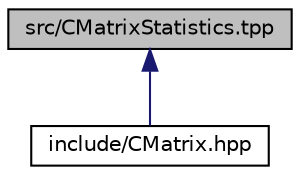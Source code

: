 digraph "src/CMatrixStatistics.tpp"
{
 // LATEX_PDF_SIZE
  bgcolor="transparent";
  edge [fontname="Helvetica",fontsize="10",labelfontname="Helvetica",labelfontsize="10"];
  node [fontname="Helvetica",fontsize="10",shape=record];
  Node1 [label="src/CMatrixStatistics.tpp",height=0.2,width=0.4,color="black", fillcolor="grey75", style="filled", fontcolor="black",tooltip="This file contains the implementation of methods to perform statistical operations on the matrix."];
  Node1 -> Node2 [dir="back",color="midnightblue",fontsize="10",style="solid",fontname="Helvetica"];
  Node2 [label="include/CMatrix.hpp",height=0.2,width=0.4,color="black",URL="$d9/d46/CMatrix_8hpp.html",tooltip="File containing the main template class of the 'cmatrix' library."];
}
